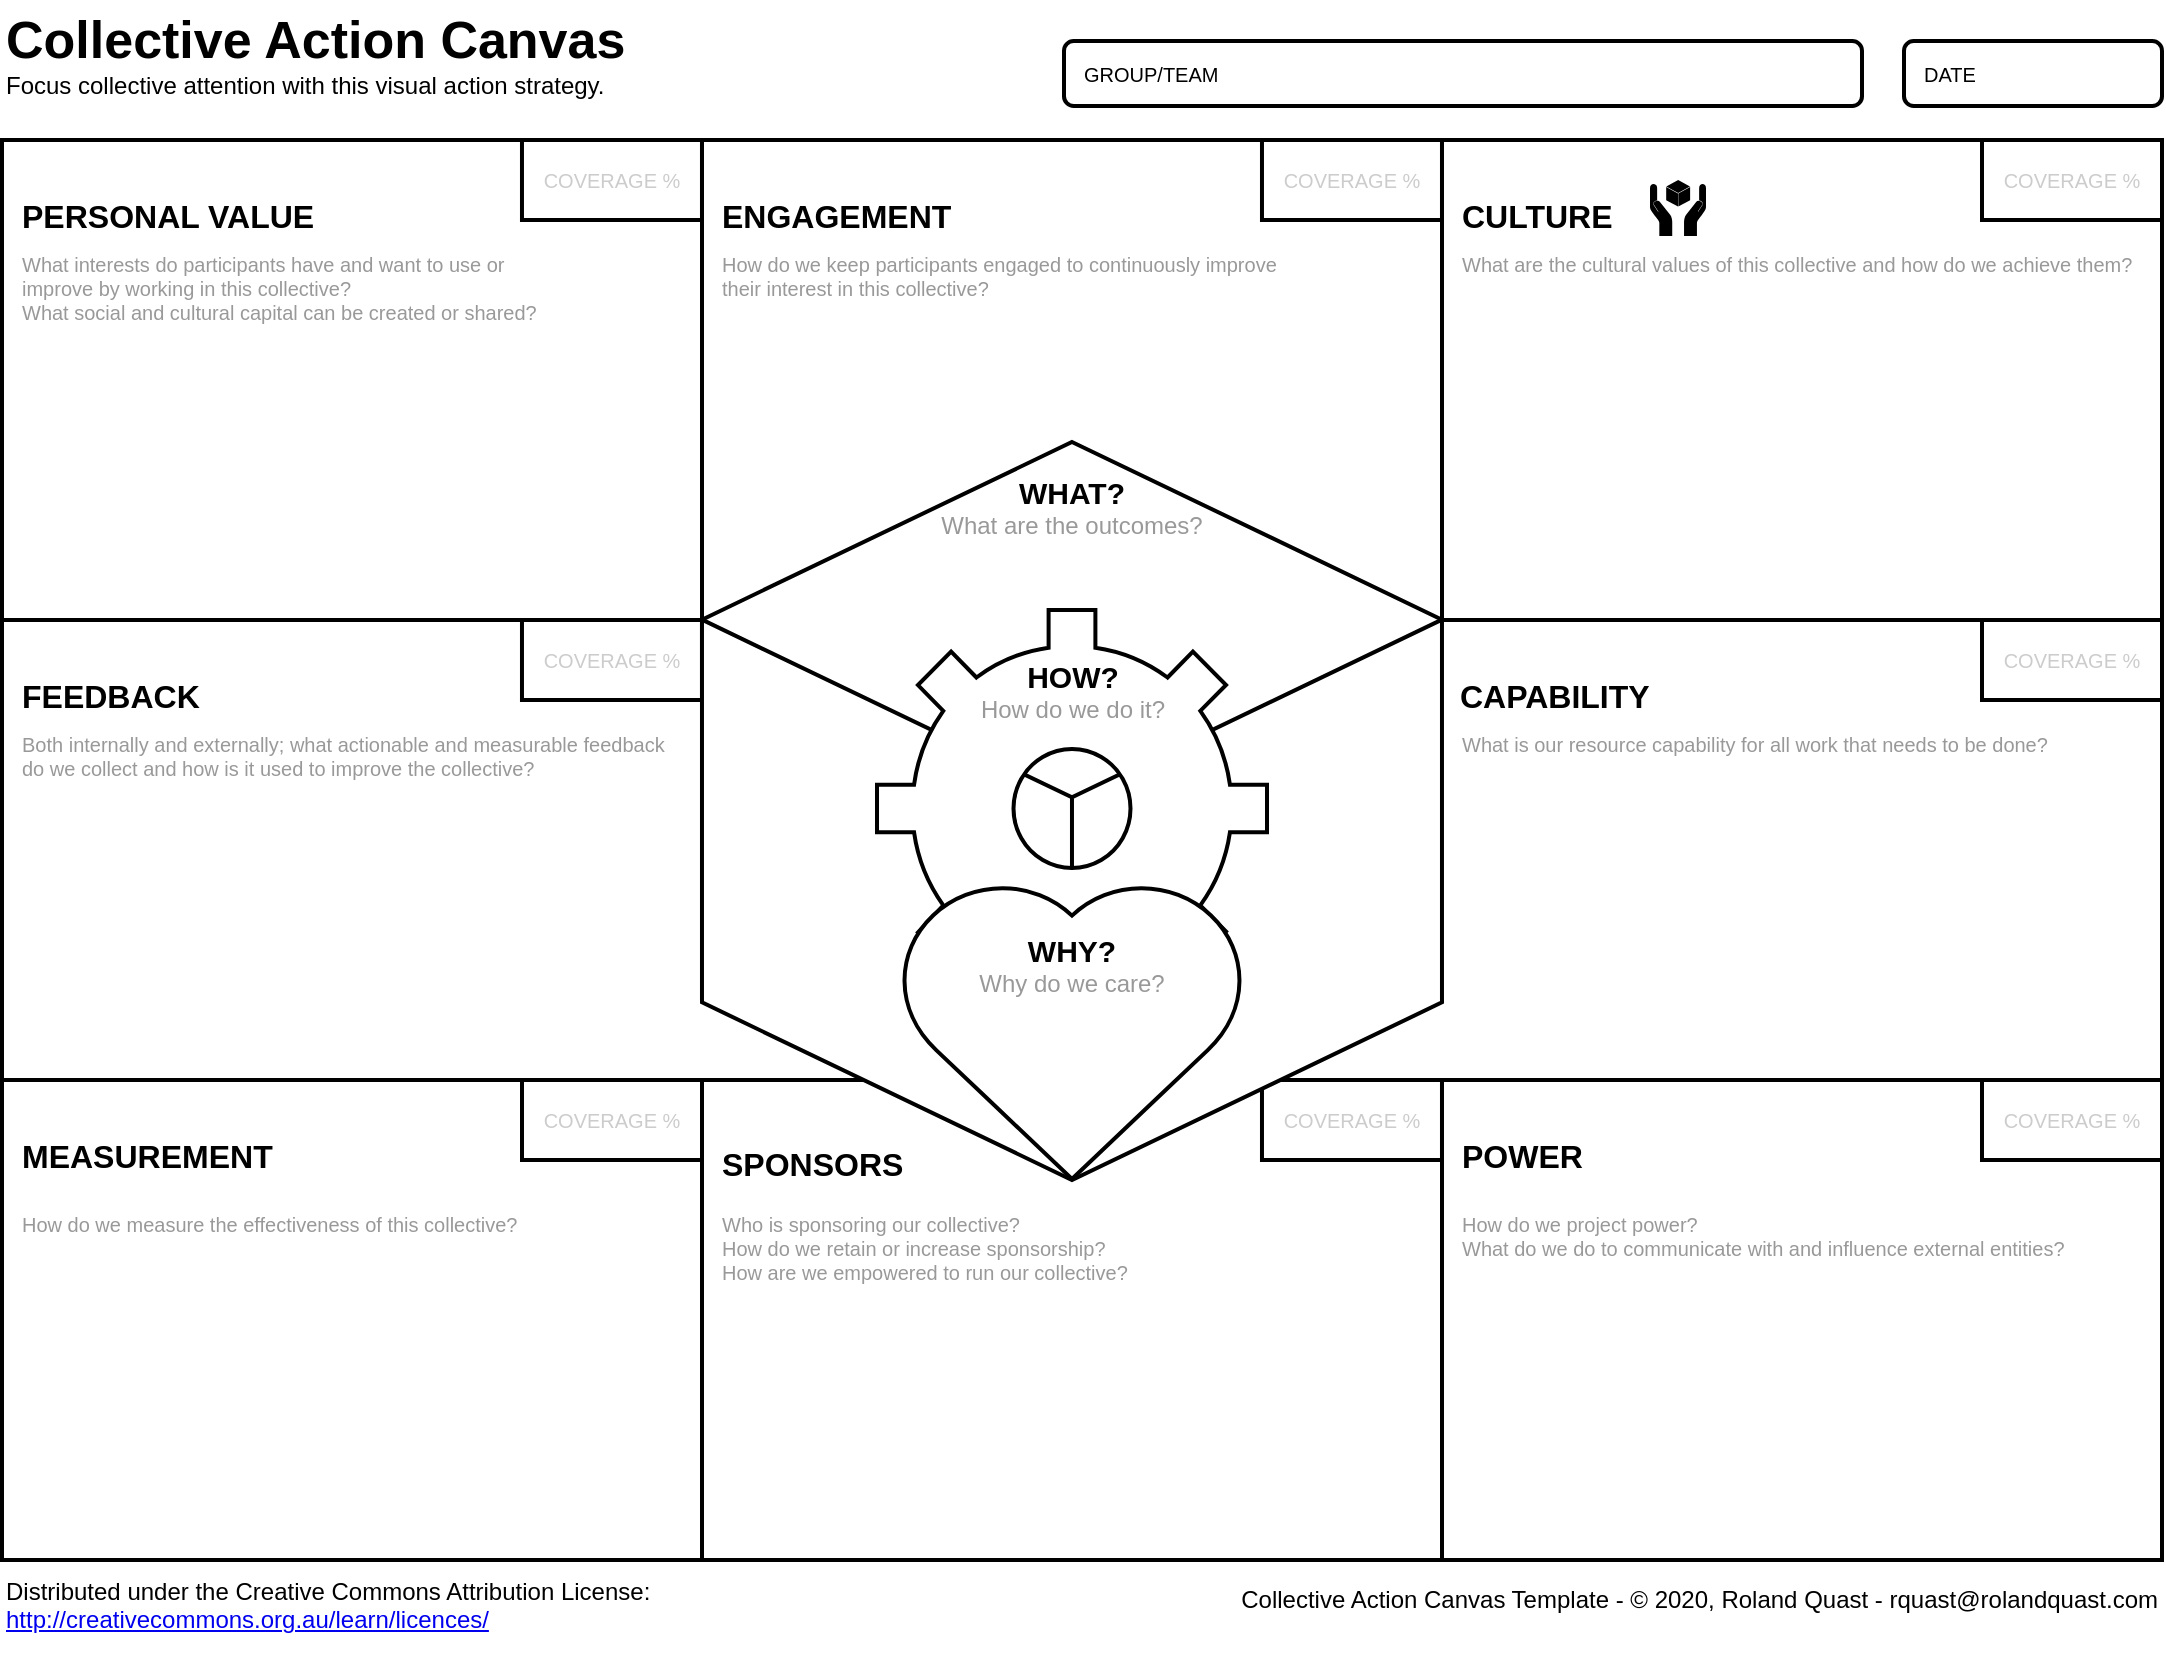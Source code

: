 <mxfile version="12.4.8" type="github">
  <diagram name="Page-1" id="dd472eb7-4b8b-5cd9-a60b-b15522922e76">
    <mxGraphModel dx="2062" dy="756" grid="1" gridSize="10" guides="1" tooltips="1" connect="1" arrows="1" fold="1" page="1" pageScale="1" pageWidth="1100" pageHeight="850" background="#ffffff" math="0" shadow="0">
      <root>
        <mxCell id="0"/>
        <mxCell id="1" parent="0"/>
        <mxCell id="5eW8BLqzjb0u9Z2Ic-Rn-42" value="&lt;p style=&quot;line-height: 200%&quot;&gt;PERSONAL VALUE&lt;/p&gt;" style="rounded=0;whiteSpace=wrap;html=1;verticalAlign=top;align=left;fontSize=16;fontStyle=1;spacingLeft=8;spacingTop=0;strokeWidth=2;" parent="1" vertex="1">
          <mxGeometry x="10" y="80" width="350" height="240" as="geometry"/>
        </mxCell>
        <mxCell id="5eW8BLqzjb0u9Z2Ic-Rn-4" value="&lt;p style=&quot;line-height: 200%&quot;&gt;POWER&lt;/p&gt;" style="rounded=0;whiteSpace=wrap;html=1;verticalAlign=top;align=left;fontSize=16;fontStyle=1;spacingLeft=8;spacingTop=0;strokeWidth=2;" parent="1" vertex="1">
          <mxGeometry x="730" y="550" width="360" height="240" as="geometry"/>
        </mxCell>
        <mxCell id="5eW8BLqzjb0u9Z2Ic-Rn-8" value="&lt;p style=&quot;line-height: 200%&quot;&gt;SPONSORS&lt;/p&gt;" style="rounded=0;whiteSpace=wrap;html=1;verticalAlign=top;align=left;fontSize=16;fontStyle=1;spacingLeft=8;spacingTop=4;strokeWidth=2;" parent="1" vertex="1">
          <mxGeometry x="360" y="550" width="370" height="240" as="geometry"/>
        </mxCell>
        <mxCell id="5eW8BLqzjb0u9Z2Ic-Rn-9" value="&lt;p style=&quot;line-height: 200%&quot;&gt;MEASUREMENT&lt;/p&gt;" style="rounded=0;whiteSpace=wrap;html=1;verticalAlign=top;align=left;fontSize=16;fontStyle=1;spacingLeft=8;spacingTop=0;strokeWidth=2;" parent="1" vertex="1">
          <mxGeometry x="10" y="550" width="350" height="240" as="geometry"/>
        </mxCell>
        <mxCell id="5eW8BLqzjb0u9Z2Ic-Rn-7" value="&lt;p style=&quot;line-height: 200%&quot;&gt;FEEDBACK&lt;/p&gt;" style="rounded=0;whiteSpace=wrap;html=1;verticalAlign=top;align=left;fontSize=16;fontStyle=1;spacingLeft=8;spacingTop=0;strokeWidth=2;" parent="1" vertex="1">
          <mxGeometry x="10" y="320" width="550" height="230" as="geometry"/>
        </mxCell>
        <mxCell id="5eW8BLqzjb0u9Z2Ic-Rn-1" value="&lt;p style=&quot;line-height: 200%&quot;&gt;ENGAGEMENT&lt;/p&gt;" style="rounded=0;whiteSpace=wrap;html=1;verticalAlign=top;align=left;fontSize=16;fontStyle=1;spacingLeft=8;spacingTop=0;strokeWidth=2;" parent="1" vertex="1">
          <mxGeometry x="360" y="80" width="370" height="240" as="geometry"/>
        </mxCell>
        <mxCell id="5eW8BLqzjb0u9Z2Ic-Rn-2" value="&lt;p style=&quot;line-height: 200%&quot;&gt;CULTURE&lt;/p&gt;" style="rounded=0;whiteSpace=wrap;html=1;verticalAlign=top;align=left;fontSize=16;fontStyle=1;spacingLeft=8;spacingTop=0;strokeWidth=2;" parent="1" vertex="1">
          <mxGeometry x="730" y="80" width="360" height="240" as="geometry"/>
        </mxCell>
        <mxCell id="5eW8BLqzjb0u9Z2Ic-Rn-3" value="&lt;p style=&quot;line-height: 200%&quot;&gt;CAPABILITY&lt;/p&gt;" style="rounded=0;whiteSpace=wrap;html=1;verticalAlign=top;align=left;fontSize=16;fontStyle=1;spacingLeft=196;spacingTop=0;strokeWidth=2;" parent="1" vertex="1">
          <mxGeometry x="541" y="320" width="549" height="230" as="geometry"/>
        </mxCell>
        <mxCell id="5eW8BLqzjb0u9Z2Ic-Rn-19" value="COVERAGE %" style="rounded=0;whiteSpace=wrap;html=1;fontColor=#CCCCCC;strokeWidth=2;fontSize=10;align=center;" parent="1" vertex="1">
          <mxGeometry x="269.99" y="80" width="90" height="40" as="geometry"/>
        </mxCell>
        <mxCell id="5eW8BLqzjb0u9Z2Ic-Rn-44" value="What interests do participants have and want to use or improve by working in this collective?&lt;br&gt;What social and cultural capital can be created or shared?" style="text;html=1;strokeColor=none;fillColor=none;align=left;verticalAlign=top;whiteSpace=wrap;rounded=0;fontSize=10;fontColor=#999999;spacingLeft=8;spacingRight=8;" parent="1" vertex="1">
          <mxGeometry x="10" y="130" width="280" height="190" as="geometry"/>
        </mxCell>
        <mxCell id="5eW8BLqzjb0u9Z2Ic-Rn-45" value="How do we keep participants engaged to continuously improve their interest in this collective?" style="text;html=1;strokeColor=none;fillColor=none;align=left;verticalAlign=top;whiteSpace=wrap;rounded=0;fontSize=10;fontColor=#999999;spacingLeft=8;spacingRight=8;" parent="1" vertex="1">
          <mxGeometry x="360" y="130" width="310" height="120" as="geometry"/>
        </mxCell>
        <mxCell id="5eW8BLqzjb0u9Z2Ic-Rn-46" value="What are the cultural values of this collective and how do we achieve them?" style="text;html=1;strokeColor=none;fillColor=none;align=left;verticalAlign=top;whiteSpace=wrap;rounded=0;fontSize=10;fontColor=#999999;spacingLeft=8;spacingRight=8;" parent="1" vertex="1">
          <mxGeometry x="730" y="130" width="360" height="190" as="geometry"/>
        </mxCell>
        <mxCell id="5eW8BLqzjb0u9Z2Ic-Rn-47" value="Both internally and externally; what actionable and measurable feedback do we collect and how is it used to improve the collective?" style="text;html=1;strokeColor=none;fillColor=none;align=left;verticalAlign=top;whiteSpace=wrap;rounded=0;fontSize=10;fontColor=#999999;spacingLeft=8;spacingRight=8;" parent="1" vertex="1">
          <mxGeometry x="10" y="370" width="350" height="180" as="geometry"/>
        </mxCell>
        <mxCell id="5eW8BLqzjb0u9Z2Ic-Rn-48" value="What is our resource capability for all work that needs to be done?" style="text;html=1;strokeColor=none;fillColor=none;align=left;verticalAlign=top;whiteSpace=wrap;rounded=0;fontSize=10;fontColor=#999999;spacingLeft=8;spacingRight=8;" parent="1" vertex="1">
          <mxGeometry x="730" y="370" width="360" height="180" as="geometry"/>
        </mxCell>
        <mxCell id="5eW8BLqzjb0u9Z2Ic-Rn-49" value="How do we measure the effectiveness of this collective?" style="text;html=1;strokeColor=none;fillColor=none;align=left;verticalAlign=top;whiteSpace=wrap;rounded=0;fontSize=10;fontColor=#999999;spacingLeft=8;spacingRight=8;" parent="1" vertex="1">
          <mxGeometry x="10" y="610" width="350" height="180" as="geometry"/>
        </mxCell>
        <mxCell id="5eW8BLqzjb0u9Z2Ic-Rn-50" value="Who is sponsoring our collective?&lt;br&gt;How do we retain or increase sponsorship?&lt;br&gt;How are we empowered to run our collective?" style="text;html=1;strokeColor=none;fillColor=none;align=left;verticalAlign=top;whiteSpace=wrap;rounded=0;fontSize=10;fontColor=#999999;spacingLeft=8;spacingRight=8;" parent="1" vertex="1">
          <mxGeometry x="360" y="610" width="370" height="180" as="geometry"/>
        </mxCell>
        <mxCell id="5eW8BLqzjb0u9Z2Ic-Rn-51" value="How do we project power?&lt;br&gt;What do we do to communicate with and influence external entities?" style="text;html=1;strokeColor=none;fillColor=none;align=left;verticalAlign=top;whiteSpace=wrap;rounded=0;fontSize=10;fontColor=#999999;spacingLeft=8;spacingRight=8;" parent="1" vertex="1">
          <mxGeometry x="730" y="610" width="360" height="180" as="geometry"/>
        </mxCell>
        <mxCell id="bje2vU5STpZ5-tJQmUDJ-10" value="" style="shape=mxgraph.signs.safety.handle_with_care;html=1;fillColor=#000000;strokeColor=none;verticalLabelPosition=bottom;verticalAlign=top;align=center;" vertex="1" parent="1">
          <mxGeometry x="834" y="100" width="28" height="28" as="geometry"/>
        </mxCell>
        <mxCell id="bje2vU5STpZ5-tJQmUDJ-11" value="" style="shape=image;html=1;verticalAlign=top;verticalLabelPosition=bottom;labelBackgroundColor=#ffffff;imageAspect=0;aspect=fixed;image=https://cdn3.iconfinder.com/data/icons/social-media-2125/83/engage-128.png;strokeWidth=2;fillColor=#CC0000;" vertex="1" parent="1">
          <mxGeometry x="498" y="100" width="30" height="30" as="geometry"/>
        </mxCell>
        <mxCell id="bje2vU5STpZ5-tJQmUDJ-12" value="" style="shape=image;html=1;verticalAlign=top;verticalLabelPosition=bottom;labelBackgroundColor=#ffffff;imageAspect=0;aspect=fixed;image=https://cdn0.iconfinder.com/data/icons/octicons/1024/megaphone-128.png;strokeWidth=2;fillColor=#CC0000;" vertex="1" parent="1">
          <mxGeometry x="813" y="572.5" width="28" height="28" as="geometry"/>
        </mxCell>
        <mxCell id="bje2vU5STpZ5-tJQmUDJ-13" value="" style="shape=image;html=1;verticalAlign=top;verticalLabelPosition=bottom;labelBackgroundColor=#ffffff;imageAspect=0;aspect=fixed;image=https://cdn0.iconfinder.com/data/icons/finance-android-l-lollipop-icon-pack/24/money_bag-128.png;strokeWidth=2;fillColor=#CC0000;" vertex="1" parent="1">
          <mxGeometry x="468" y="572.5" width="32" height="32" as="geometry"/>
        </mxCell>
        <mxCell id="bje2vU5STpZ5-tJQmUDJ-15" value="COVERAGE %" style="rounded=0;whiteSpace=wrap;html=1;fontColor=#CCCCCC;strokeWidth=2;fontSize=10;align=center;" vertex="1" parent="1">
          <mxGeometry x="269.99" y="320" width="90" height="40" as="geometry"/>
        </mxCell>
        <mxCell id="bje2vU5STpZ5-tJQmUDJ-16" value="COVERAGE %" style="rounded=0;whiteSpace=wrap;html=1;fontColor=#CCCCCC;strokeWidth=2;fontSize=10;align=center;" vertex="1" parent="1">
          <mxGeometry x="270" y="550" width="90" height="40" as="geometry"/>
        </mxCell>
        <mxCell id="bje2vU5STpZ5-tJQmUDJ-17" value="COVERAGE %" style="rounded=0;whiteSpace=wrap;html=1;fontColor=#CCCCCC;strokeWidth=2;fontSize=10;align=center;" vertex="1" parent="1">
          <mxGeometry x="639.99" y="80" width="90" height="40" as="geometry"/>
        </mxCell>
        <mxCell id="bje2vU5STpZ5-tJQmUDJ-18" value="COVERAGE %" style="rounded=0;whiteSpace=wrap;html=1;fontColor=#CCCCCC;strokeWidth=2;fontSize=10;align=center;" vertex="1" parent="1">
          <mxGeometry x="1000" y="80" width="90" height="40" as="geometry"/>
        </mxCell>
        <mxCell id="bje2vU5STpZ5-tJQmUDJ-19" value="COVERAGE %" style="rounded=0;whiteSpace=wrap;html=1;fontColor=#CCCCCC;strokeWidth=2;fontSize=10;align=center;" vertex="1" parent="1">
          <mxGeometry x="1000" y="320" width="90" height="40" as="geometry"/>
        </mxCell>
        <mxCell id="bje2vU5STpZ5-tJQmUDJ-20" value="COVERAGE %" style="rounded=0;whiteSpace=wrap;html=1;fontColor=#CCCCCC;strokeWidth=2;fontSize=10;align=center;" vertex="1" parent="1">
          <mxGeometry x="1000" y="550" width="90" height="40" as="geometry"/>
        </mxCell>
        <mxCell id="bje2vU5STpZ5-tJQmUDJ-21" value="COVERAGE %" style="rounded=0;whiteSpace=wrap;html=1;fontColor=#CCCCCC;strokeWidth=2;fontSize=10;align=center;" vertex="1" parent="1">
          <mxGeometry x="639.99" y="550" width="90" height="40" as="geometry"/>
        </mxCell>
        <mxCell id="bje2vU5STpZ5-tJQmUDJ-22" value="" style="shape=image;html=1;verticalAlign=top;verticalLabelPosition=bottom;labelBackgroundColor=#ffffff;imageAspect=0;aspect=fixed;image=https://cdn2.iconfinder.com/data/icons/font-awesome/1792/smile-o-128.png;strokeWidth=2;fillColor=#CC0000;fontSize=10;align=center;" vertex="1" parent="1">
          <mxGeometry x="176" y="101" width="28" height="28" as="geometry"/>
        </mxCell>
        <mxCell id="bje2vU5STpZ5-tJQmUDJ-23" value="" style="shape=image;html=1;verticalAlign=top;verticalLabelPosition=bottom;labelBackgroundColor=#ffffff;imageAspect=0;aspect=fixed;image=https://cdn0.iconfinder.com/data/icons/business-management-1-8/256/b-34-128.png;strokeWidth=2;fillColor=#CC0000;fontSize=10;align=center;" vertex="1" parent="1">
          <mxGeometry x="120" y="340" width="28" height="28" as="geometry"/>
        </mxCell>
        <mxCell id="bje2vU5STpZ5-tJQmUDJ-24" value="" style="shape=image;html=1;verticalAlign=top;verticalLabelPosition=bottom;labelBackgroundColor=#ffffff;imageAspect=0;aspect=fixed;image=https://cdn4.iconfinder.com/data/icons/thefreeforty/30/thefreeforty_ruler-128.png;strokeWidth=2;fillColor=#CC0000;fontSize=10;align=center;" vertex="1" parent="1">
          <mxGeometry x="155" y="571.5" width="28" height="28" as="geometry"/>
        </mxCell>
        <mxCell id="bje2vU5STpZ5-tJQmUDJ-25" value="" style="shape=image;html=1;verticalAlign=top;verticalLabelPosition=bottom;labelBackgroundColor=#ffffff;imageAspect=0;aspect=fixed;image=https://cdn4.iconfinder.com/data/icons/materia-social-free/24/038_030_share_link_friends_send_android_material-128.png;strokeWidth=2;fillColor=#CC0000;fontSize=10;align=center;" vertex="1" parent="1">
          <mxGeometry x="841" y="340" width="28" height="28" as="geometry"/>
        </mxCell>
        <mxCell id="5eW8BLqzjb0u9Z2Ic-Rn-39" value="&lt;b&gt;&lt;font style=&quot;font-size: 15px&quot;&gt;WHAT?&lt;/font&gt;&lt;br style=&quot;font-size: 12px&quot;&gt;&lt;/b&gt;&lt;font color=&quot;#999999&quot;&gt;What are the outcomes?&lt;/font&gt;" style="whiteSpace=wrap;html=1;shape=mxgraph.basic.isocube;isoAngle=15;strokeColor=#000000;strokeWidth=2;fillColor=#ffffff;fontSize=12;fontColor=#000000;align=center;verticalAlign=top;spacingTop=10;" parent="1" vertex="1">
          <mxGeometry x="359.99" y="231" width="370" height="369" as="geometry"/>
        </mxCell>
        <mxCell id="5eW8BLqzjb0u9Z2Ic-Rn-27" value="&lt;font style=&quot;font-size: 15px&quot;&gt;&lt;b style=&quot;color: rgb(0 , 0 , 0)&quot;&gt;HOW?&lt;/b&gt;&lt;br&gt;&lt;/font&gt;&lt;font color=&quot;#999999&quot;&gt;How do we do it?&lt;/font&gt;" style="html=1;verticalLabelPosition=middle;align=center;labelBackgroundColor=none;verticalAlign=top;strokeWidth=2;strokeColor=#000000;shadow=0;dashed=0;shape=mxgraph.ios7.icons.settings;fontColor=#CCCCCC;labelPosition=center;spacingTop=18;" parent="1" vertex="1">
          <mxGeometry x="447.5" y="315" width="195" height="198.5" as="geometry"/>
        </mxCell>
        <mxCell id="bje2vU5STpZ5-tJQmUDJ-8" value="&lt;b style=&quot;white-space: normal&quot;&gt;&lt;font size=&quot;1&quot;&gt;&lt;span style=&quot;font-size: 15px&quot;&gt;WHY?&lt;br&gt;&lt;/span&gt;&lt;/font&gt;&lt;/b&gt;&lt;font color=&quot;#999999&quot; style=&quot;white-space: normal&quot;&gt;Why do we care?&lt;/font&gt;" style="verticalLabelPosition=middle;verticalAlign=middle;html=1;shape=mxgraph.basic.heart;strokeWidth=2;labelPosition=center;align=center;whiteSpace=wrap;spacingTop=-64;" vertex="1" parent="1">
          <mxGeometry x="456" y="449.5" width="178" height="150" as="geometry"/>
        </mxCell>
        <mxCell id="bje2vU5STpZ5-tJQmUDJ-29" value="GROUP/TEAM" style="rounded=1;whiteSpace=wrap;html=1;shadow=0;strokeWidth=2;fontSize=10;align=left;verticalAlign=middle;spacingLeft=8;" vertex="1" parent="1">
          <mxGeometry x="541" y="30.5" width="399" height="32.5" as="geometry"/>
        </mxCell>
        <mxCell id="bje2vU5STpZ5-tJQmUDJ-30" value="DATE" style="rounded=1;whiteSpace=wrap;html=1;shadow=0;strokeWidth=2;fontSize=10;align=left;verticalAlign=middle;spacingLeft=8;" vertex="1" parent="1">
          <mxGeometry x="961" y="30.5" width="129" height="32.5" as="geometry"/>
        </mxCell>
        <mxCell id="bje2vU5STpZ5-tJQmUDJ-34" value="&lt;font style=&quot;font-size: 26px;&quot;&gt;Collective Action Canvas&lt;/font&gt;" style="text;strokeColor=none;fillColor=none;html=1;fontSize=26;fontStyle=1;verticalAlign=middle;align=left;shadow=0;" vertex="1" parent="1">
          <mxGeometry x="10" y="10" width="525" height="40" as="geometry"/>
        </mxCell>
        <mxCell id="bje2vU5STpZ5-tJQmUDJ-35" value="Focus collective attention with this visual action strategy." style="text;html=1;strokeColor=none;fillColor=none;align=left;verticalAlign=middle;whiteSpace=wrap;rounded=0;shadow=0;fontSize=12;" vertex="1" parent="1">
          <mxGeometry x="10" y="43" width="390" height="20" as="geometry"/>
        </mxCell>
        <mxCell id="bje2vU5STpZ5-tJQmUDJ-37" value="Collective Action Canvas Template - © 2020, Roland Quast - rquast@rolandquast.com" style="text;html=1;strokeColor=none;fillColor=none;align=right;verticalAlign=middle;whiteSpace=wrap;rounded=0;shadow=0;fontSize=12;" vertex="1" parent="1">
          <mxGeometry x="470" y="800" width="620" height="20" as="geometry"/>
        </mxCell>
        <mxCell id="bje2vU5STpZ5-tJQmUDJ-38" value="Distributed under the Creative Commons Attribution License:&amp;nbsp;&lt;span style=&quot;color: rgba(0 , 0 , 0 , 0) ; font-family: monospace ; font-size: 0px ; white-space: nowrap&quot;&gt;%3CmxGraphModel%3E%3Croot%3E%3CmxCell%20id%3D%220%22%2F%3E%3CmxCell%20id%3D%221%22%20parent%3D%220%22%2F%3E%3CmxCell%20id%3D%222%22%20value%3D%22Collective%20Action%20Canvas%20Template%20-%20%C2%A9%202020%2C%20Roland%20Quast%20-%20rquast%40rolandquast.com%22%20style%3D%22text%3Bhtml%3D1%3BstrokeColor%3Dnone%3BfillColor%3Dnone%3Balign%3Dright%3BverticalAlign%3Dmiddle%3BwhiteSpace%3Dwrap%3Brounded%3D0%3Bshadow%3D0%3BfontSize%3D12%3B%22%20vertex%3D%221%22%20parent%3D%221%22%3E%3CmxGeometry%20x%3D%22468%22%20y%3D%22810%22%20width%3D%22620%22%20height%3D%2220%22%20as%3D%22geometry%22%2F%3E%3C%2FmxCell%3E%3C%2Froot%3E%3C%2FmxGraphModel%3&lt;br&gt;&lt;/span&gt;&lt;a href=&quot;http://creativecommons.org.au/learn/licences/&quot;&gt;http://creativecommons.org.au/learn/licences/&lt;/a&gt;&lt;span style=&quot;color: rgba(0 , 0 , 0 , 0) ; font-family: monospace ; font-size: 0px ; white-space: nowrap&quot;&gt;&lt;br&gt;&lt;/span&gt;&lt;span style=&quot;color: rgba(0 , 0 , 0 , 0) ; font-family: monospace ; font-size: 0px ; white-space: nowrap&quot;&gt;%3CmxGraphModel%3E%3Croot%3E%3CmxCell%20id%3D%220%22%2F%3E%3CmxCell%20id%3D%221%22%20parent%3D%220%22%2F%3E%3CmxCell%20id%3D%222%22%20value%3D%22Collective%20Action%20Canvas%20Template%20-%20%C2%A9%202020%2C%20Roland%20Quast%20-%20rquast%40rolandquast.com%22%20style%3D%22text%3Bhtml%3D1%3BstrokeColor%3Dnone%3BfillColor%3Dnone%3Balign%3Dright%3BverticalAlign%3Dmiddle%3BwhiteSpace%3Dwrap%3Brounded%3D0%3Bshadow%3D0%3BfontSize%3D12%3B%22%20vertex%3D%221%22%20parent%3D%221%22%3E%3CmxGeometry%20x%3D%22468%22%20y%3D%22810%22%20width%3D%22620%22%20height%3D%2220%22%20as%3D%22geometry%22%2F%3E%3C%2FmxCell%3E%3C%2Froot%3E%3C%2FmxGraphModel%3E&lt;/span&gt;&lt;span style=&quot;color: rgba(0 , 0 , 0 , 0) ; font-family: monospace ; font-size: 0px ; white-space: nowrap&quot;&gt;&lt;br&gt;&lt;/span&gt;" style="text;html=1;strokeColor=none;fillColor=none;align=left;verticalAlign=middle;whiteSpace=wrap;rounded=0;shadow=0;fontSize=12;" vertex="1" parent="1">
          <mxGeometry x="10" y="800" width="620" height="40" as="geometry"/>
        </mxCell>
      </root>
    </mxGraphModel>
  </diagram>
</mxfile>
